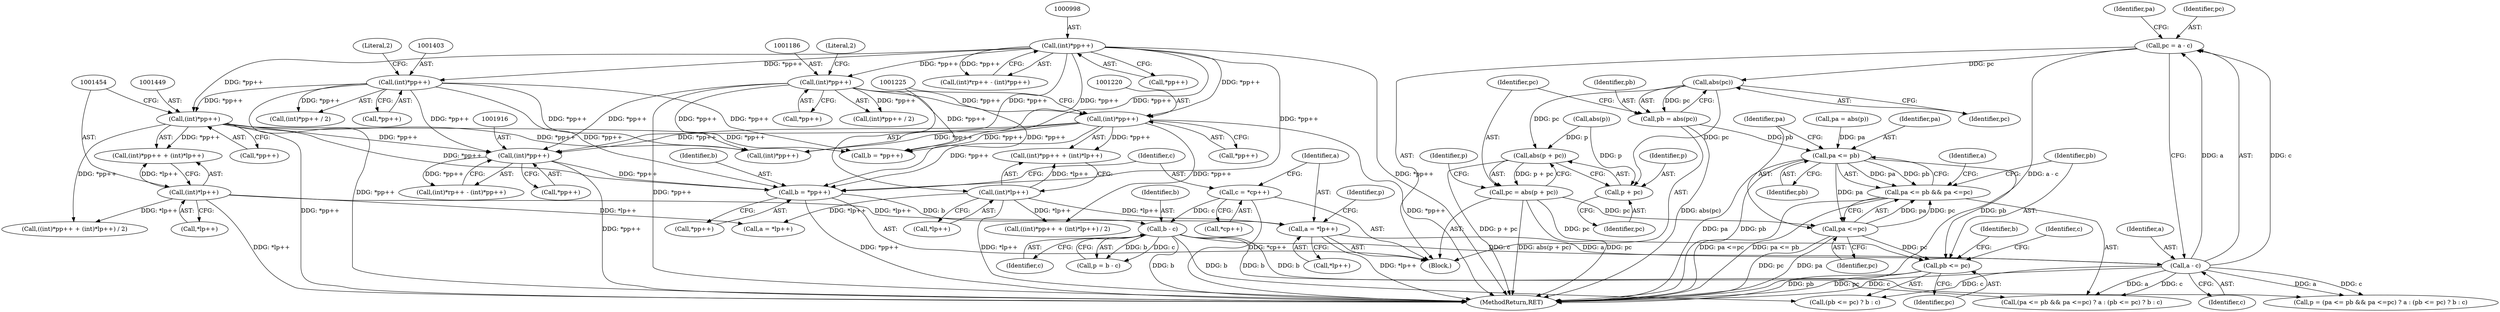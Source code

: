 digraph "0_Chrome_7f3d85b096f66870a15b37c2f40b219b2e292693_32@integer" {
"1001976" [label="(Call,pc = a - c)"];
"1001978" [label="(Call,a - c)"];
"1001966" [label="(Call,a = *lp++)"];
"1001453" [label="(Call,(int)*lp++)"];
"1001224" [label="(Call,(int)*lp++)"];
"1001973" [label="(Call,b - c)"];
"1001956" [label="(Call,b = *pp++)"];
"1001219" [label="(Call,(int)*pp++)"];
"1000997" [label="(Call,(int)*pp++)"];
"1001185" [label="(Call,(int)*pp++)"];
"1001402" [label="(Call,(int)*pp++)"];
"1001915" [label="(Call,(int)*pp++)"];
"1001448" [label="(Call,(int)*pp++)"];
"1001961" [label="(Call,c = *cp++)"];
"1001987" [label="(Call,abs(pc))"];
"1001985" [label="(Call,pb = abs(pc))"];
"1001999" [label="(Call,pa <= pb)"];
"1001998" [label="(Call,pa <= pb && pa <=pc)"];
"1002002" [label="(Call,pa <=pc)"];
"1002007" [label="(Call,pb <= pc)"];
"1001991" [label="(Call,abs(p + pc))"];
"1001989" [label="(Call,pc = abs(p + pc))"];
"1001992" [label="(Call,p + pc)"];
"1001447" [label="(Call,(int)*pp++ + (int)*lp++)"];
"1001958" [label="(Call,*pp++)"];
"1001999" [label="(Call,pa <= pb)"];
"1001975" [label="(Identifier,c)"];
"1001998" [label="(Call,pa <= pb && pa <=pc)"];
"1001997" [label="(Call,(pa <= pb && pa <=pc) ? a : (pb <= pc) ? b : c)"];
"1002002" [label="(Call,pa <=pc)"];
"1001683" [label="(Call,a = *lp++)"];
"1001185" [label="(Call,(int)*pp++)"];
"1001994" [label="(Identifier,pc)"];
"1001987" [label="(Call,abs(pc))"];
"1001917" [label="(Call,*pp++)"];
"1001967" [label="(Identifier,a)"];
"1001957" [label="(Identifier,b)"];
"1001962" [label="(Identifier,c)"];
"1002010" [label="(Identifier,b)"];
"1002001" [label="(Identifier,pb)"];
"1000999" [label="(Call,*pp++)"];
"1001404" [label="(Call,*pp++)"];
"1000997" [label="(Call,(int)*pp++)"];
"1001184" [label="(Call,(int)*pp++ / 2)"];
"1001985" [label="(Call,pb = abs(pc))"];
"1001450" [label="(Call,*pp++)"];
"1002007" [label="(Call,pb <= pc)"];
"1001986" [label="(Identifier,pb)"];
"1001976" [label="(Call,pc = a - c)"];
"1001446" [label="(Call,((int)*pp++ + (int)*lp++) / 2)"];
"1001642" [label="(Call,(int)*pp++)"];
"1001961" [label="(Call,c = *cp++)"];
"1001956" [label="(Call,b = *pp++)"];
"1001973" [label="(Call,b - c)"];
"1001455" [label="(Call,*lp++)"];
"1001972" [label="(Identifier,p)"];
"1002006" [label="(Call,(pb <= pc) ? b : c)"];
"1001966" [label="(Call,a = *lp++)"];
"1001971" [label="(Call,p = b - c)"];
"1001992" [label="(Call,p + pc)"];
"1001963" [label="(Call,*cp++)"];
"1001980" [label="(Identifier,c)"];
"1001915" [label="(Call,(int)*pp++)"];
"1001909" [label="(Call,(int)*rp++ - (int)*pp++)"];
"1001981" [label="(Call,pa = abs(p))"];
"1002011" [label="(Identifier,c)"];
"1002197" [label="(MethodReturn,RET)"];
"1001407" [label="(Literal,2)"];
"1002003" [label="(Identifier,pa)"];
"1001978" [label="(Call,a - c)"];
"1001448" [label="(Call,(int)*pp++)"];
"1002009" [label="(Identifier,pc)"];
"1001453" [label="(Call,(int)*lp++)"];
"1001974" [label="(Identifier,b)"];
"1001221" [label="(Call,*pp++)"];
"1002004" [label="(Identifier,pc)"];
"1001219" [label="(Call,(int)*pp++)"];
"1001990" [label="(Identifier,pc)"];
"1001217" [label="(Call,((int)*pp++ + (int)*lp++) / 2)"];
"1002005" [label="(Identifier,a)"];
"1001995" [label="(Call,p = (pa <= pb && pa <=pc) ? a : (pb <= pc) ? b : c)"];
"1001226" [label="(Call,*lp++)"];
"1002008" [label="(Identifier,pb)"];
"1001948" [label="(Block,)"];
"1001673" [label="(Call,b = *pp++)"];
"1001996" [label="(Identifier,p)"];
"1001979" [label="(Identifier,a)"];
"1001991" [label="(Call,abs(p + pc))"];
"1001983" [label="(Call,abs(p))"];
"1000991" [label="(Call,(int)*rp++ - (int)*pp++)"];
"1001224" [label="(Call,(int)*lp++)"];
"1001988" [label="(Identifier,pc)"];
"1001218" [label="(Call,(int)*pp++ + (int)*lp++)"];
"1001968" [label="(Call,*lp++)"];
"1001977" [label="(Identifier,pc)"];
"1001993" [label="(Identifier,p)"];
"1002000" [label="(Identifier,pa)"];
"1001401" [label="(Call,(int)*pp++ / 2)"];
"1001989" [label="(Call,pc = abs(p + pc))"];
"1001190" [label="(Literal,2)"];
"1001982" [label="(Identifier,pa)"];
"1001187" [label="(Call,*pp++)"];
"1001402" [label="(Call,(int)*pp++)"];
"1001976" -> "1001948"  [label="AST: "];
"1001976" -> "1001978"  [label="CFG: "];
"1001977" -> "1001976"  [label="AST: "];
"1001978" -> "1001976"  [label="AST: "];
"1001982" -> "1001976"  [label="CFG: "];
"1001976" -> "1002197"  [label="DDG: a - c"];
"1001978" -> "1001976"  [label="DDG: a"];
"1001978" -> "1001976"  [label="DDG: c"];
"1001976" -> "1001987"  [label="DDG: pc"];
"1001978" -> "1001980"  [label="CFG: "];
"1001979" -> "1001978"  [label="AST: "];
"1001980" -> "1001978"  [label="AST: "];
"1001978" -> "1002197"  [label="DDG: c"];
"1001966" -> "1001978"  [label="DDG: a"];
"1001973" -> "1001978"  [label="DDG: c"];
"1001978" -> "1001995"  [label="DDG: a"];
"1001978" -> "1001995"  [label="DDG: c"];
"1001978" -> "1001997"  [label="DDG: a"];
"1001978" -> "1001997"  [label="DDG: c"];
"1001978" -> "1002006"  [label="DDG: c"];
"1001966" -> "1001948"  [label="AST: "];
"1001966" -> "1001968"  [label="CFG: "];
"1001967" -> "1001966"  [label="AST: "];
"1001968" -> "1001966"  [label="AST: "];
"1001972" -> "1001966"  [label="CFG: "];
"1001966" -> "1002197"  [label="DDG: *lp++"];
"1001453" -> "1001966"  [label="DDG: *lp++"];
"1001224" -> "1001966"  [label="DDG: *lp++"];
"1001453" -> "1001447"  [label="AST: "];
"1001453" -> "1001455"  [label="CFG: "];
"1001454" -> "1001453"  [label="AST: "];
"1001455" -> "1001453"  [label="AST: "];
"1001447" -> "1001453"  [label="CFG: "];
"1001453" -> "1002197"  [label="DDG: *lp++"];
"1001453" -> "1001446"  [label="DDG: *lp++"];
"1001453" -> "1001447"  [label="DDG: *lp++"];
"1001453" -> "1001683"  [label="DDG: *lp++"];
"1001224" -> "1001218"  [label="AST: "];
"1001224" -> "1001226"  [label="CFG: "];
"1001225" -> "1001224"  [label="AST: "];
"1001226" -> "1001224"  [label="AST: "];
"1001218" -> "1001224"  [label="CFG: "];
"1001224" -> "1002197"  [label="DDG: *lp++"];
"1001224" -> "1001217"  [label="DDG: *lp++"];
"1001224" -> "1001218"  [label="DDG: *lp++"];
"1001224" -> "1001683"  [label="DDG: *lp++"];
"1001973" -> "1001971"  [label="AST: "];
"1001973" -> "1001975"  [label="CFG: "];
"1001974" -> "1001973"  [label="AST: "];
"1001975" -> "1001973"  [label="AST: "];
"1001971" -> "1001973"  [label="CFG: "];
"1001973" -> "1002197"  [label="DDG: b"];
"1001973" -> "1001971"  [label="DDG: b"];
"1001973" -> "1001971"  [label="DDG: c"];
"1001956" -> "1001973"  [label="DDG: b"];
"1001961" -> "1001973"  [label="DDG: c"];
"1001973" -> "1001995"  [label="DDG: b"];
"1001973" -> "1001997"  [label="DDG: b"];
"1001973" -> "1002006"  [label="DDG: b"];
"1001956" -> "1001948"  [label="AST: "];
"1001956" -> "1001958"  [label="CFG: "];
"1001957" -> "1001956"  [label="AST: "];
"1001958" -> "1001956"  [label="AST: "];
"1001962" -> "1001956"  [label="CFG: "];
"1001956" -> "1002197"  [label="DDG: *pp++"];
"1001219" -> "1001956"  [label="DDG: *pp++"];
"1001402" -> "1001956"  [label="DDG: *pp++"];
"1001915" -> "1001956"  [label="DDG: *pp++"];
"1001448" -> "1001956"  [label="DDG: *pp++"];
"1001185" -> "1001956"  [label="DDG: *pp++"];
"1000997" -> "1001956"  [label="DDG: *pp++"];
"1001219" -> "1001218"  [label="AST: "];
"1001219" -> "1001221"  [label="CFG: "];
"1001220" -> "1001219"  [label="AST: "];
"1001221" -> "1001219"  [label="AST: "];
"1001225" -> "1001219"  [label="CFG: "];
"1001219" -> "1002197"  [label="DDG: *pp++"];
"1001219" -> "1001217"  [label="DDG: *pp++"];
"1001219" -> "1001218"  [label="DDG: *pp++"];
"1000997" -> "1001219"  [label="DDG: *pp++"];
"1001185" -> "1001219"  [label="DDG: *pp++"];
"1001219" -> "1001642"  [label="DDG: *pp++"];
"1001219" -> "1001673"  [label="DDG: *pp++"];
"1001219" -> "1001915"  [label="DDG: *pp++"];
"1000997" -> "1000991"  [label="AST: "];
"1000997" -> "1000999"  [label="CFG: "];
"1000998" -> "1000997"  [label="AST: "];
"1000999" -> "1000997"  [label="AST: "];
"1000991" -> "1000997"  [label="CFG: "];
"1000997" -> "1002197"  [label="DDG: *pp++"];
"1000997" -> "1000991"  [label="DDG: *pp++"];
"1000997" -> "1001185"  [label="DDG: *pp++"];
"1000997" -> "1001402"  [label="DDG: *pp++"];
"1000997" -> "1001448"  [label="DDG: *pp++"];
"1000997" -> "1001642"  [label="DDG: *pp++"];
"1000997" -> "1001673"  [label="DDG: *pp++"];
"1000997" -> "1001915"  [label="DDG: *pp++"];
"1001185" -> "1001184"  [label="AST: "];
"1001185" -> "1001187"  [label="CFG: "];
"1001186" -> "1001185"  [label="AST: "];
"1001187" -> "1001185"  [label="AST: "];
"1001190" -> "1001185"  [label="CFG: "];
"1001185" -> "1002197"  [label="DDG: *pp++"];
"1001185" -> "1001184"  [label="DDG: *pp++"];
"1001185" -> "1001642"  [label="DDG: *pp++"];
"1001185" -> "1001673"  [label="DDG: *pp++"];
"1001185" -> "1001915"  [label="DDG: *pp++"];
"1001402" -> "1001401"  [label="AST: "];
"1001402" -> "1001404"  [label="CFG: "];
"1001403" -> "1001402"  [label="AST: "];
"1001404" -> "1001402"  [label="AST: "];
"1001407" -> "1001402"  [label="CFG: "];
"1001402" -> "1002197"  [label="DDG: *pp++"];
"1001402" -> "1001401"  [label="DDG: *pp++"];
"1001402" -> "1001448"  [label="DDG: *pp++"];
"1001402" -> "1001642"  [label="DDG: *pp++"];
"1001402" -> "1001673"  [label="DDG: *pp++"];
"1001402" -> "1001915"  [label="DDG: *pp++"];
"1001915" -> "1001909"  [label="AST: "];
"1001915" -> "1001917"  [label="CFG: "];
"1001916" -> "1001915"  [label="AST: "];
"1001917" -> "1001915"  [label="AST: "];
"1001909" -> "1001915"  [label="CFG: "];
"1001915" -> "1002197"  [label="DDG: *pp++"];
"1001915" -> "1001909"  [label="DDG: *pp++"];
"1001448" -> "1001915"  [label="DDG: *pp++"];
"1001448" -> "1001447"  [label="AST: "];
"1001448" -> "1001450"  [label="CFG: "];
"1001449" -> "1001448"  [label="AST: "];
"1001450" -> "1001448"  [label="AST: "];
"1001454" -> "1001448"  [label="CFG: "];
"1001448" -> "1002197"  [label="DDG: *pp++"];
"1001448" -> "1001446"  [label="DDG: *pp++"];
"1001448" -> "1001447"  [label="DDG: *pp++"];
"1001448" -> "1001642"  [label="DDG: *pp++"];
"1001448" -> "1001673"  [label="DDG: *pp++"];
"1001961" -> "1001948"  [label="AST: "];
"1001961" -> "1001963"  [label="CFG: "];
"1001962" -> "1001961"  [label="AST: "];
"1001963" -> "1001961"  [label="AST: "];
"1001967" -> "1001961"  [label="CFG: "];
"1001961" -> "1002197"  [label="DDG: *cp++"];
"1001987" -> "1001985"  [label="AST: "];
"1001987" -> "1001988"  [label="CFG: "];
"1001988" -> "1001987"  [label="AST: "];
"1001985" -> "1001987"  [label="CFG: "];
"1001987" -> "1001985"  [label="DDG: pc"];
"1001987" -> "1001991"  [label="DDG: pc"];
"1001987" -> "1001992"  [label="DDG: pc"];
"1001985" -> "1001948"  [label="AST: "];
"1001986" -> "1001985"  [label="AST: "];
"1001990" -> "1001985"  [label="CFG: "];
"1001985" -> "1002197"  [label="DDG: abs(pc)"];
"1001985" -> "1001999"  [label="DDG: pb"];
"1001999" -> "1001998"  [label="AST: "];
"1001999" -> "1002001"  [label="CFG: "];
"1002000" -> "1001999"  [label="AST: "];
"1002001" -> "1001999"  [label="AST: "];
"1002003" -> "1001999"  [label="CFG: "];
"1001998" -> "1001999"  [label="CFG: "];
"1001999" -> "1002197"  [label="DDG: pb"];
"1001999" -> "1002197"  [label="DDG: pa"];
"1001999" -> "1001998"  [label="DDG: pa"];
"1001999" -> "1001998"  [label="DDG: pb"];
"1001981" -> "1001999"  [label="DDG: pa"];
"1001999" -> "1002002"  [label="DDG: pa"];
"1001999" -> "1002007"  [label="DDG: pb"];
"1001998" -> "1001997"  [label="AST: "];
"1001998" -> "1002002"  [label="CFG: "];
"1002002" -> "1001998"  [label="AST: "];
"1002005" -> "1001998"  [label="CFG: "];
"1002008" -> "1001998"  [label="CFG: "];
"1001998" -> "1002197"  [label="DDG: pa <=pc"];
"1001998" -> "1002197"  [label="DDG: pa <= pb"];
"1002002" -> "1001998"  [label="DDG: pa"];
"1002002" -> "1001998"  [label="DDG: pc"];
"1002002" -> "1002004"  [label="CFG: "];
"1002003" -> "1002002"  [label="AST: "];
"1002004" -> "1002002"  [label="AST: "];
"1002002" -> "1002197"  [label="DDG: pc"];
"1002002" -> "1002197"  [label="DDG: pa"];
"1001989" -> "1002002"  [label="DDG: pc"];
"1002002" -> "1002007"  [label="DDG: pc"];
"1002007" -> "1002006"  [label="AST: "];
"1002007" -> "1002009"  [label="CFG: "];
"1002008" -> "1002007"  [label="AST: "];
"1002009" -> "1002007"  [label="AST: "];
"1002010" -> "1002007"  [label="CFG: "];
"1002011" -> "1002007"  [label="CFG: "];
"1002007" -> "1002197"  [label="DDG: pb"];
"1002007" -> "1002197"  [label="DDG: pc"];
"1001989" -> "1002007"  [label="DDG: pc"];
"1001991" -> "1001989"  [label="AST: "];
"1001991" -> "1001992"  [label="CFG: "];
"1001992" -> "1001991"  [label="AST: "];
"1001989" -> "1001991"  [label="CFG: "];
"1001991" -> "1002197"  [label="DDG: p + pc"];
"1001991" -> "1001989"  [label="DDG: p + pc"];
"1001983" -> "1001991"  [label="DDG: p"];
"1001989" -> "1001948"  [label="AST: "];
"1001990" -> "1001989"  [label="AST: "];
"1001996" -> "1001989"  [label="CFG: "];
"1001989" -> "1002197"  [label="DDG: abs(p + pc)"];
"1001989" -> "1002197"  [label="DDG: pc"];
"1001992" -> "1001994"  [label="CFG: "];
"1001993" -> "1001992"  [label="AST: "];
"1001994" -> "1001992"  [label="AST: "];
"1001983" -> "1001992"  [label="DDG: p"];
}
